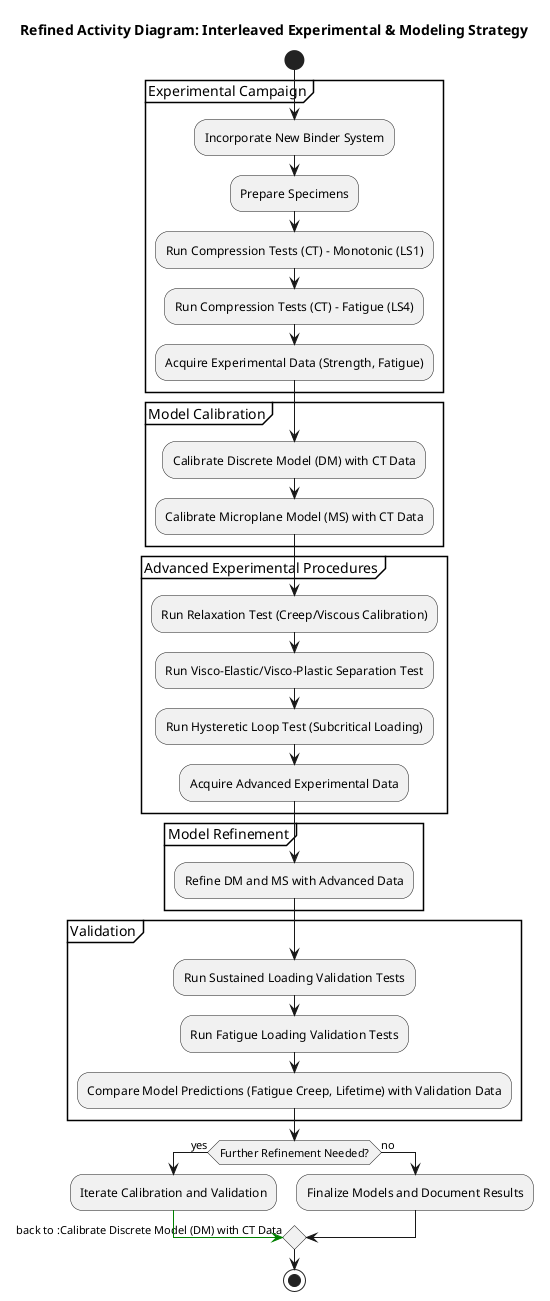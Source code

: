 @startuml
title Refined Activity Diagram: Interleaved Experimental & Modeling Strategy

start

partition "Experimental Campaign" {
    :Incorporate New Binder System;
    :Prepare Specimens;
    :Run Compression Tests (CT) - Monotonic (LS1);
    :Run Compression Tests (CT) - Fatigue (LS4);
    :Acquire Experimental Data (Strength, Fatigue);
}

partition "Model Calibration" {
    :Calibrate Discrete Model (DM) with CT Data;
    :Calibrate Microplane Model (MS) with CT Data;
}

partition "Advanced Experimental Procedures" {
    :Run Relaxation Test (Creep/Viscous Calibration);
    :Run Visco-Elastic/Visco-Plastic Separation Test;
    :Run Hysteretic Loop Test (Subcritical Loading);
    :Acquire Advanced Experimental Data;
}

partition "Model Refinement" {
    :Refine DM and MS with Advanced Data;
}

partition "Validation" {
    :Run Sustained Loading Validation Tests;
    :Run Fatigue Loading Validation Tests;
    :Compare Model Predictions (Fatigue Creep, Lifetime) with Validation Data;
}

if (Further Refinement Needed?) then (yes)
    :Iterate Calibration and Validation;
    -[#green]-> back to :Calibrate Discrete Model (DM) with CT Data;
else (no)
    :Finalize Models and Document Results;
endif

stop

@enduml
